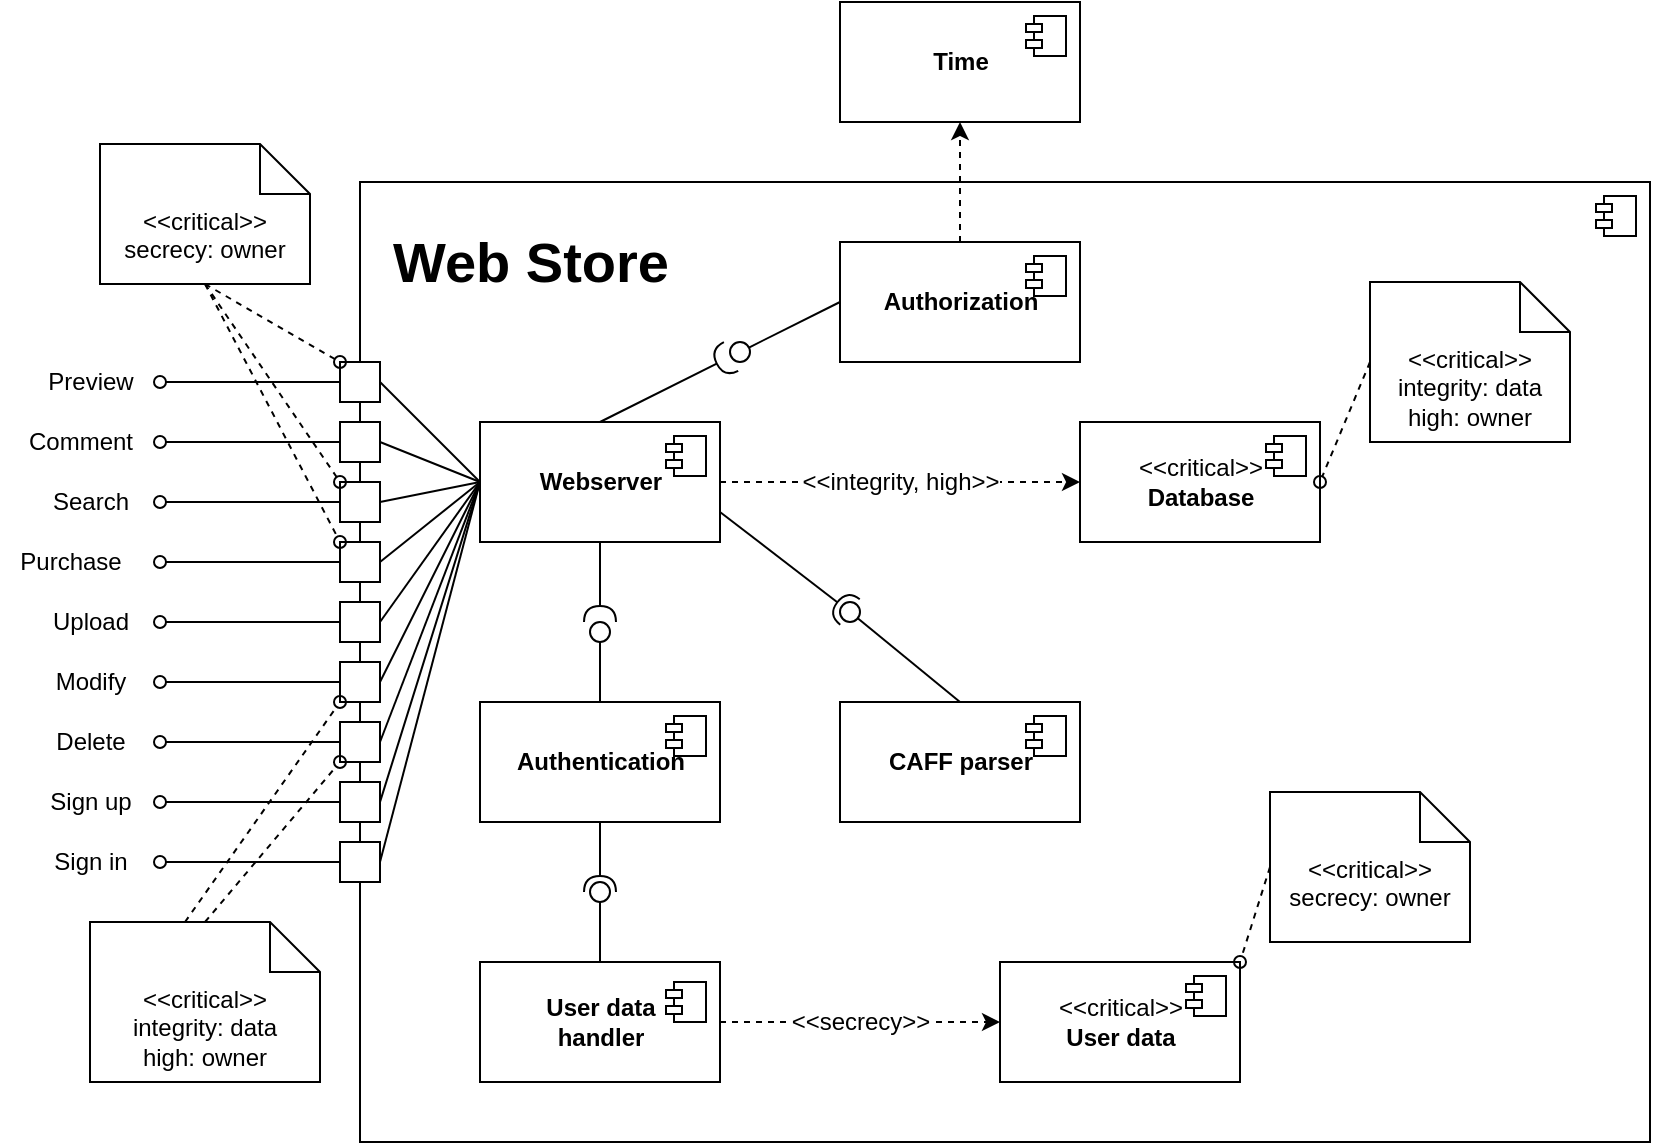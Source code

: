 <mxfile version="20.4.1" type="device"><diagram name="Page-1" id="5f0bae14-7c28-e335-631c-24af17079c00"><mxGraphModel dx="1038" dy="523" grid="1" gridSize="10" guides="1" tooltips="1" connect="1" arrows="1" fold="1" page="1" pageScale="1" pageWidth="1100" pageHeight="850" background="none" math="0" shadow="0"><root><mxCell id="0"/><mxCell id="1" parent="0"/><mxCell id="aGo4NCUJT3w1sUrsYqCd-1" value="" style="html=1;dropTarget=0;align=left;" parent="1" vertex="1"><mxGeometry x="275" y="140" width="645" height="480" as="geometry"/></mxCell><mxCell id="aGo4NCUJT3w1sUrsYqCd-2" value="" style="shape=module;jettyWidth=8;jettyHeight=4;" parent="aGo4NCUJT3w1sUrsYqCd-1" vertex="1"><mxGeometry x="1" width="20" height="20" relative="1" as="geometry"><mxPoint x="-27" y="7" as="offset"/></mxGeometry></mxCell><mxCell id="aGo4NCUJT3w1sUrsYqCd-3" value="Web Store" style="text;html=1;align=center;verticalAlign=middle;resizable=0;points=[];autosize=1;strokeColor=none;fillColor=none;fontSize=28;fontStyle=1" parent="1" vertex="1"><mxGeometry x="285" y="160" width="150" height="40" as="geometry"/></mxCell><mxCell id="aGo4NCUJT3w1sUrsYqCd-29" value="&amp;lt;&amp;lt;integrity, high&amp;gt;&amp;gt;" style="rounded=0;orthogonalLoop=1;jettySize=auto;html=1;exitX=1;exitY=0.5;exitDx=0;exitDy=0;entryX=0;entryY=0.5;entryDx=0;entryDy=0;dashed=1;fontSize=12;endArrow=classic;endFill=1;" parent="1" source="aGo4NCUJT3w1sUrsYqCd-4" target="aGo4NCUJT3w1sUrsYqCd-16" edge="1"><mxGeometry relative="1" as="geometry"/></mxCell><mxCell id="aGo4NCUJT3w1sUrsYqCd-4" value="&lt;b&gt;Webserver&lt;/b&gt;" style="html=1;dropTarget=0;fontSize=12;" parent="1" vertex="1"><mxGeometry x="335" y="260" width="120" height="60" as="geometry"/></mxCell><mxCell id="aGo4NCUJT3w1sUrsYqCd-5" value="" style="shape=module;jettyWidth=8;jettyHeight=4;fontSize=28;" parent="aGo4NCUJT3w1sUrsYqCd-4" vertex="1"><mxGeometry x="1" width="20" height="20" relative="1" as="geometry"><mxPoint x="-27" y="7" as="offset"/></mxGeometry></mxCell><mxCell id="aGo4NCUJT3w1sUrsYqCd-6" value="&lt;b&gt;Authentication&lt;/b&gt;" style="html=1;dropTarget=0;fontSize=12;" parent="1" vertex="1"><mxGeometry x="335" y="400" width="120" height="60" as="geometry"/></mxCell><mxCell id="aGo4NCUJT3w1sUrsYqCd-7" value="" style="shape=module;jettyWidth=8;jettyHeight=4;fontSize=28;" parent="aGo4NCUJT3w1sUrsYqCd-6" vertex="1"><mxGeometry x="1" width="20" height="20" relative="1" as="geometry"><mxPoint x="-27" y="7" as="offset"/></mxGeometry></mxCell><mxCell id="aGo4NCUJT3w1sUrsYqCd-30" style="edgeStyle=none;rounded=0;orthogonalLoop=1;jettySize=auto;html=1;exitX=0.5;exitY=0;exitDx=0;exitDy=0;entryX=0.5;entryY=1;entryDx=0;entryDy=0;dashed=1;fontSize=12;endArrow=classic;endFill=1;" parent="1" source="aGo4NCUJT3w1sUrsYqCd-8" target="aGo4NCUJT3w1sUrsYqCd-18" edge="1"><mxGeometry relative="1" as="geometry"/></mxCell><mxCell id="aGo4NCUJT3w1sUrsYqCd-8" value="&lt;b&gt;Authorization&lt;/b&gt;" style="html=1;dropTarget=0;fontSize=12;" parent="1" vertex="1"><mxGeometry x="515" y="170" width="120" height="60" as="geometry"/></mxCell><mxCell id="aGo4NCUJT3w1sUrsYqCd-9" value="" style="shape=module;jettyWidth=8;jettyHeight=4;fontSize=28;" parent="aGo4NCUJT3w1sUrsYqCd-8" vertex="1"><mxGeometry x="1" width="20" height="20" relative="1" as="geometry"><mxPoint x="-27" y="7" as="offset"/></mxGeometry></mxCell><mxCell id="aGo4NCUJT3w1sUrsYqCd-10" value="&lt;b&gt;CAFF parser&lt;/b&gt;" style="html=1;dropTarget=0;fontSize=12;" parent="1" vertex="1"><mxGeometry x="515" y="400" width="120" height="60" as="geometry"/></mxCell><mxCell id="aGo4NCUJT3w1sUrsYqCd-11" value="" style="shape=module;jettyWidth=8;jettyHeight=4;fontSize=28;" parent="aGo4NCUJT3w1sUrsYqCd-10" vertex="1"><mxGeometry x="1" width="20" height="20" relative="1" as="geometry"><mxPoint x="-27" y="7" as="offset"/></mxGeometry></mxCell><mxCell id="aGo4NCUJT3w1sUrsYqCd-28" value="&amp;lt;&amp;lt;secrecy&amp;gt;&amp;gt;" style="edgeStyle=none;rounded=0;orthogonalLoop=1;jettySize=auto;html=1;exitX=1;exitY=0.5;exitDx=0;exitDy=0;entryX=0;entryY=0.5;entryDx=0;entryDy=0;fontSize=12;endArrow=classic;endFill=1;dashed=1;" parent="1" source="aGo4NCUJT3w1sUrsYqCd-12" target="aGo4NCUJT3w1sUrsYqCd-14" edge="1"><mxGeometry relative="1" as="geometry"/></mxCell><mxCell id="aGo4NCUJT3w1sUrsYqCd-12" value="&lt;div&gt;&lt;b&gt;User data &lt;br&gt;&lt;/b&gt;&lt;/div&gt;&lt;div&gt;&lt;b&gt;handler&lt;/b&gt;&lt;/div&gt;" style="html=1;dropTarget=0;fontSize=12;" parent="1" vertex="1"><mxGeometry x="335" y="530" width="120" height="60" as="geometry"/></mxCell><mxCell id="aGo4NCUJT3w1sUrsYqCd-13" value="" style="shape=module;jettyWidth=8;jettyHeight=4;fontSize=28;" parent="aGo4NCUJT3w1sUrsYqCd-12" vertex="1"><mxGeometry x="1" width="20" height="20" relative="1" as="geometry"><mxPoint x="-27" y="10" as="offset"/></mxGeometry></mxCell><mxCell id="aGo4NCUJT3w1sUrsYqCd-14" value="&lt;div&gt;&amp;lt;&amp;lt;critical&amp;gt;&amp;gt;&lt;br&gt;&lt;/div&gt;&lt;div&gt;&lt;b&gt;User data&lt;/b&gt;&lt;/div&gt;" style="html=1;dropTarget=0;fontSize=12;" parent="1" vertex="1"><mxGeometry x="595" y="530" width="120" height="60" as="geometry"/></mxCell><mxCell id="aGo4NCUJT3w1sUrsYqCd-15" value="" style="shape=module;jettyWidth=8;jettyHeight=4;fontSize=28;" parent="aGo4NCUJT3w1sUrsYqCd-14" vertex="1"><mxGeometry x="1" width="20" height="20" relative="1" as="geometry"><mxPoint x="-27" y="7" as="offset"/></mxGeometry></mxCell><mxCell id="aGo4NCUJT3w1sUrsYqCd-16" value="&lt;div&gt;&amp;lt;&amp;lt;critical&amp;gt;&amp;gt;&lt;/div&gt;&lt;div&gt;&lt;b&gt;Database&lt;/b&gt;&lt;/div&gt;" style="html=1;dropTarget=0;fontSize=12;" parent="1" vertex="1"><mxGeometry x="635" y="260" width="120" height="60" as="geometry"/></mxCell><mxCell id="aGo4NCUJT3w1sUrsYqCd-17" value="" style="shape=module;jettyWidth=8;jettyHeight=4;fontSize=28;" parent="aGo4NCUJT3w1sUrsYqCd-16" vertex="1"><mxGeometry x="1" width="20" height="20" relative="1" as="geometry"><mxPoint x="-27" y="7" as="offset"/></mxGeometry></mxCell><mxCell id="aGo4NCUJT3w1sUrsYqCd-18" value="&lt;b&gt;Time&lt;/b&gt;" style="html=1;dropTarget=0;fontSize=12;" parent="1" vertex="1"><mxGeometry x="515" y="50" width="120" height="60" as="geometry"/></mxCell><mxCell id="aGo4NCUJT3w1sUrsYqCd-19" value="" style="shape=module;jettyWidth=8;jettyHeight=4;fontSize=28;" parent="aGo4NCUJT3w1sUrsYqCd-18" vertex="1"><mxGeometry x="1" width="20" height="20" relative="1" as="geometry"><mxPoint x="-27" y="7" as="offset"/></mxGeometry></mxCell><mxCell id="aGo4NCUJT3w1sUrsYqCd-50" style="edgeStyle=none;rounded=0;orthogonalLoop=1;jettySize=auto;html=1;exitX=0;exitY=0.5;exitDx=0;exitDy=0;fontSize=12;endArrow=oval;endFill=0;" parent="1" source="aGo4NCUJT3w1sUrsYqCd-32" edge="1"><mxGeometry relative="1" as="geometry"><mxPoint x="175" y="240" as="targetPoint"/></mxGeometry></mxCell><mxCell id="WWYAJ6FwOgmLUVMml6wC-14" style="rounded=0;orthogonalLoop=1;jettySize=auto;html=1;exitX=1;exitY=0.5;exitDx=0;exitDy=0;entryX=0;entryY=0.5;entryDx=0;entryDy=0;endArrow=none;endFill=0;" parent="1" source="aGo4NCUJT3w1sUrsYqCd-32" target="aGo4NCUJT3w1sUrsYqCd-4" edge="1"><mxGeometry relative="1" as="geometry"/></mxCell><mxCell id="aGo4NCUJT3w1sUrsYqCd-32" value="" style="whiteSpace=wrap;html=1;aspect=fixed;fontSize=12;" parent="1" vertex="1"><mxGeometry x="265" y="230" width="20" height="20" as="geometry"/></mxCell><mxCell id="WWYAJ6FwOgmLUVMml6wC-15" style="edgeStyle=none;rounded=0;orthogonalLoop=1;jettySize=auto;html=1;exitX=1;exitY=0.5;exitDx=0;exitDy=0;entryX=0;entryY=0.5;entryDx=0;entryDy=0;endArrow=none;endFill=0;" parent="1" source="aGo4NCUJT3w1sUrsYqCd-33" target="aGo4NCUJT3w1sUrsYqCd-4" edge="1"><mxGeometry relative="1" as="geometry"/></mxCell><mxCell id="aGo4NCUJT3w1sUrsYqCd-33" value="" style="whiteSpace=wrap;html=1;aspect=fixed;fontSize=12;" parent="1" vertex="1"><mxGeometry x="265" y="260" width="20" height="20" as="geometry"/></mxCell><mxCell id="WWYAJ6FwOgmLUVMml6wC-16" style="edgeStyle=none;rounded=0;orthogonalLoop=1;jettySize=auto;html=1;exitX=1;exitY=0.5;exitDx=0;exitDy=0;entryX=0;entryY=0.5;entryDx=0;entryDy=0;endArrow=none;endFill=0;" parent="1" source="aGo4NCUJT3w1sUrsYqCd-34" target="aGo4NCUJT3w1sUrsYqCd-4" edge="1"><mxGeometry relative="1" as="geometry"/></mxCell><mxCell id="aGo4NCUJT3w1sUrsYqCd-34" value="" style="whiteSpace=wrap;html=1;aspect=fixed;fontSize=12;" parent="1" vertex="1"><mxGeometry x="265" y="290" width="20" height="20" as="geometry"/></mxCell><mxCell id="WWYAJ6FwOgmLUVMml6wC-17" style="edgeStyle=none;rounded=0;orthogonalLoop=1;jettySize=auto;html=1;exitX=1;exitY=0.5;exitDx=0;exitDy=0;entryX=0;entryY=0.5;entryDx=0;entryDy=0;endArrow=none;endFill=0;" parent="1" source="aGo4NCUJT3w1sUrsYqCd-35" target="aGo4NCUJT3w1sUrsYqCd-4" edge="1"><mxGeometry relative="1" as="geometry"/></mxCell><mxCell id="aGo4NCUJT3w1sUrsYqCd-35" value="" style="whiteSpace=wrap;html=1;aspect=fixed;fontSize=12;" parent="1" vertex="1"><mxGeometry x="265" y="320" width="20" height="20" as="geometry"/></mxCell><mxCell id="WWYAJ6FwOgmLUVMml6wC-18" style="edgeStyle=none;rounded=0;orthogonalLoop=1;jettySize=auto;html=1;exitX=1;exitY=0.5;exitDx=0;exitDy=0;entryX=0;entryY=0.5;entryDx=0;entryDy=0;endArrow=none;endFill=0;" parent="1" source="aGo4NCUJT3w1sUrsYqCd-36" target="aGo4NCUJT3w1sUrsYqCd-4" edge="1"><mxGeometry relative="1" as="geometry"/></mxCell><mxCell id="aGo4NCUJT3w1sUrsYqCd-36" value="" style="whiteSpace=wrap;html=1;aspect=fixed;fontSize=12;" parent="1" vertex="1"><mxGeometry x="265" y="350" width="20" height="20" as="geometry"/></mxCell><mxCell id="WWYAJ6FwOgmLUVMml6wC-19" style="edgeStyle=none;rounded=0;orthogonalLoop=1;jettySize=auto;html=1;exitX=1;exitY=0.5;exitDx=0;exitDy=0;entryX=0;entryY=0.5;entryDx=0;entryDy=0;endArrow=none;endFill=0;" parent="1" source="aGo4NCUJT3w1sUrsYqCd-37" target="aGo4NCUJT3w1sUrsYqCd-4" edge="1"><mxGeometry relative="1" as="geometry"/></mxCell><mxCell id="aGo4NCUJT3w1sUrsYqCd-37" value="" style="whiteSpace=wrap;html=1;aspect=fixed;fontSize=12;" parent="1" vertex="1"><mxGeometry x="265" y="380" width="20" height="20" as="geometry"/></mxCell><mxCell id="WWYAJ6FwOgmLUVMml6wC-22" style="edgeStyle=none;rounded=0;orthogonalLoop=1;jettySize=auto;html=1;exitX=1;exitY=0.5;exitDx=0;exitDy=0;entryX=0;entryY=0.5;entryDx=0;entryDy=0;endArrow=none;endFill=0;" parent="1" source="aGo4NCUJT3w1sUrsYqCd-39" target="aGo4NCUJT3w1sUrsYqCd-4" edge="1"><mxGeometry relative="1" as="geometry"/></mxCell><mxCell id="aGo4NCUJT3w1sUrsYqCd-39" value="" style="whiteSpace=wrap;html=1;aspect=fixed;fontSize=12;" parent="1" vertex="1"><mxGeometry x="265" y="440" width="20" height="20" as="geometry"/></mxCell><mxCell id="WWYAJ6FwOgmLUVMml6wC-23" style="edgeStyle=none;rounded=0;orthogonalLoop=1;jettySize=auto;html=1;exitX=1;exitY=0.5;exitDx=0;exitDy=0;entryX=0;entryY=0.5;entryDx=0;entryDy=0;endArrow=none;endFill=0;" parent="1" source="aGo4NCUJT3w1sUrsYqCd-40" target="aGo4NCUJT3w1sUrsYqCd-4" edge="1"><mxGeometry relative="1" as="geometry"/></mxCell><mxCell id="aGo4NCUJT3w1sUrsYqCd-40" value="" style="whiteSpace=wrap;html=1;aspect=fixed;fontSize=12;" parent="1" vertex="1"><mxGeometry x="265" y="470" width="20" height="20" as="geometry"/></mxCell><mxCell id="aGo4NCUJT3w1sUrsYqCd-41" value="Preview" style="text;html=1;align=center;verticalAlign=middle;resizable=0;points=[];autosize=1;strokeColor=none;fillColor=none;fontSize=12;" parent="1" vertex="1"><mxGeometry x="110" y="230" width="60" height="20" as="geometry"/></mxCell><mxCell id="aGo4NCUJT3w1sUrsYqCd-42" value="Sign up" style="text;html=1;align=center;verticalAlign=middle;resizable=0;points=[];autosize=1;strokeColor=none;fillColor=none;fontSize=12;" parent="1" vertex="1"><mxGeometry x="115" y="440" width="50" height="20" as="geometry"/></mxCell><mxCell id="aGo4NCUJT3w1sUrsYqCd-43" value="Sign in" style="text;html=1;align=center;verticalAlign=middle;resizable=0;points=[];autosize=1;strokeColor=none;fillColor=none;fontSize=12;" parent="1" vertex="1"><mxGeometry x="115" y="470" width="50" height="20" as="geometry"/></mxCell><mxCell id="aGo4NCUJT3w1sUrsYqCd-44" value="Search" style="text;html=1;align=center;verticalAlign=middle;resizable=0;points=[];autosize=1;strokeColor=none;fillColor=none;fontSize=12;" parent="1" vertex="1"><mxGeometry x="115" y="290" width="50" height="20" as="geometry"/></mxCell><mxCell id="aGo4NCUJT3w1sUrsYqCd-45" value="Purchase" style="text;html=1;align=center;verticalAlign=middle;resizable=0;points=[];autosize=1;strokeColor=none;fillColor=none;fontSize=12;" parent="1" vertex="1"><mxGeometry x="95" y="315" width="70" height="30" as="geometry"/></mxCell><mxCell id="aGo4NCUJT3w1sUrsYqCd-46" value="Upload" style="text;html=1;align=center;verticalAlign=middle;resizable=0;points=[];autosize=1;strokeColor=none;fillColor=none;fontSize=12;" parent="1" vertex="1"><mxGeometry x="115" y="350" width="50" height="20" as="geometry"/></mxCell><mxCell id="aGo4NCUJT3w1sUrsYqCd-47" value="Modify" style="text;html=1;align=center;verticalAlign=middle;resizable=0;points=[];autosize=1;strokeColor=none;fillColor=none;fontSize=12;" parent="1" vertex="1"><mxGeometry x="115" y="380" width="50" height="20" as="geometry"/></mxCell><mxCell id="aGo4NCUJT3w1sUrsYqCd-48" value="Delete" style="text;html=1;align=center;verticalAlign=middle;resizable=0;points=[];autosize=1;strokeColor=none;fillColor=none;fontSize=12;" parent="1" vertex="1"><mxGeometry x="115" y="410" width="50" height="20" as="geometry"/></mxCell><mxCell id="aGo4NCUJT3w1sUrsYqCd-49" value="Comment" style="text;html=1;align=center;verticalAlign=middle;resizable=0;points=[];autosize=1;strokeColor=none;fillColor=none;fontSize=12;" parent="1" vertex="1"><mxGeometry x="100" y="260" width="70" height="20" as="geometry"/></mxCell><mxCell id="aGo4NCUJT3w1sUrsYqCd-51" style="edgeStyle=none;rounded=0;orthogonalLoop=1;jettySize=auto;html=1;exitX=0;exitY=0.5;exitDx=0;exitDy=0;fontSize=12;endArrow=oval;endFill=0;" parent="1" source="aGo4NCUJT3w1sUrsYqCd-33" edge="1"><mxGeometry relative="1" as="geometry"><mxPoint x="175" y="270" as="targetPoint"/><mxPoint x="265" y="289.5" as="sourcePoint"/></mxGeometry></mxCell><mxCell id="aGo4NCUJT3w1sUrsYqCd-52" style="edgeStyle=none;rounded=0;orthogonalLoop=1;jettySize=auto;html=1;exitX=0;exitY=0.5;exitDx=0;exitDy=0;fontSize=12;endArrow=oval;endFill=0;" parent="1" source="aGo4NCUJT3w1sUrsYqCd-34" edge="1"><mxGeometry relative="1" as="geometry"><mxPoint x="175" y="300" as="targetPoint"/><mxPoint x="265" y="329.5" as="sourcePoint"/></mxGeometry></mxCell><mxCell id="aGo4NCUJT3w1sUrsYqCd-53" style="edgeStyle=none;rounded=0;orthogonalLoop=1;jettySize=auto;html=1;exitX=0;exitY=0.5;exitDx=0;exitDy=0;fontSize=12;endArrow=oval;endFill=0;" parent="1" source="aGo4NCUJT3w1sUrsYqCd-35" edge="1"><mxGeometry relative="1" as="geometry"><mxPoint x="175" y="330" as="targetPoint"/><mxPoint x="265" y="369.5" as="sourcePoint"/></mxGeometry></mxCell><mxCell id="aGo4NCUJT3w1sUrsYqCd-54" style="edgeStyle=none;rounded=0;orthogonalLoop=1;jettySize=auto;html=1;exitX=0;exitY=0.5;exitDx=0;exitDy=0;fontSize=12;endArrow=oval;endFill=0;" parent="1" source="aGo4NCUJT3w1sUrsYqCd-36" edge="1"><mxGeometry relative="1" as="geometry"><mxPoint x="175" y="360" as="targetPoint"/><mxPoint x="265" y="410" as="sourcePoint"/></mxGeometry></mxCell><mxCell id="aGo4NCUJT3w1sUrsYqCd-55" style="edgeStyle=none;rounded=0;orthogonalLoop=1;jettySize=auto;html=1;exitX=0;exitY=0.5;exitDx=0;exitDy=0;fontSize=12;endArrow=oval;endFill=0;" parent="1" source="aGo4NCUJT3w1sUrsYqCd-37" edge="1"><mxGeometry relative="1" as="geometry"><mxPoint x="175" y="390" as="targetPoint"/><mxPoint x="265" y="449.5" as="sourcePoint"/></mxGeometry></mxCell><mxCell id="aGo4NCUJT3w1sUrsYqCd-56" style="edgeStyle=none;rounded=0;orthogonalLoop=1;jettySize=auto;html=1;fontSize=12;endArrow=oval;endFill=0;exitX=0;exitY=0.5;exitDx=0;exitDy=0;" parent="1" source="WWYAJ6FwOgmLUVMml6wC-20" edge="1"><mxGeometry relative="1" as="geometry"><mxPoint x="175" y="420" as="targetPoint"/><mxPoint x="240" y="420" as="sourcePoint"/></mxGeometry></mxCell><mxCell id="aGo4NCUJT3w1sUrsYqCd-57" style="edgeStyle=none;rounded=0;orthogonalLoop=1;jettySize=auto;html=1;exitX=0;exitY=0.5;exitDx=0;exitDy=0;fontSize=12;endArrow=oval;endFill=0;" parent="1" source="aGo4NCUJT3w1sUrsYqCd-39" edge="1"><mxGeometry relative="1" as="geometry"><mxPoint x="175" y="450" as="targetPoint"/><mxPoint x="265" y="549.5" as="sourcePoint"/></mxGeometry></mxCell><mxCell id="aGo4NCUJT3w1sUrsYqCd-58" style="edgeStyle=none;rounded=0;orthogonalLoop=1;jettySize=auto;html=1;exitX=0;exitY=0.5;exitDx=0;exitDy=0;fontSize=12;endArrow=oval;endFill=0;" parent="1" source="aGo4NCUJT3w1sUrsYqCd-40" edge="1"><mxGeometry relative="1" as="geometry"><mxPoint x="175" y="480" as="targetPoint"/><mxPoint x="265" y="599.5" as="sourcePoint"/></mxGeometry></mxCell><mxCell id="aGo4NCUJT3w1sUrsYqCd-61" style="edgeStyle=none;rounded=0;orthogonalLoop=1;jettySize=auto;html=1;exitX=0;exitY=0;exitDx=47.5;exitDy=0;exitPerimeter=0;entryX=0;entryY=1;entryDx=0;entryDy=0;fontSize=12;endArrow=oval;endFill=0;dashed=1;" parent="1" source="aGo4NCUJT3w1sUrsYqCd-60" target="aGo4NCUJT3w1sUrsYqCd-37" edge="1"><mxGeometry relative="1" as="geometry"/></mxCell><mxCell id="aGo4NCUJT3w1sUrsYqCd-60" value="&lt;div&gt;&amp;lt;&amp;lt;critical&amp;gt;&amp;gt;&lt;/div&gt;&lt;div&gt;integrity: data&lt;/div&gt;&lt;div&gt;high: owner&lt;br&gt;&lt;/div&gt;" style="shape=note2;boundedLbl=1;whiteSpace=wrap;html=1;size=25;verticalAlign=top;align=center;fontSize=12;" parent="1" vertex="1"><mxGeometry x="140" y="510" width="115" height="80" as="geometry"/></mxCell><mxCell id="aGo4NCUJT3w1sUrsYqCd-64" style="edgeStyle=none;rounded=0;orthogonalLoop=1;jettySize=auto;html=1;exitX=0.5;exitY=1;exitDx=0;exitDy=0;exitPerimeter=0;entryX=0;entryY=0;entryDx=0;entryDy=0;dashed=1;fontSize=12;endArrow=oval;endFill=0;" parent="1" source="aGo4NCUJT3w1sUrsYqCd-63" target="aGo4NCUJT3w1sUrsYqCd-32" edge="1"><mxGeometry relative="1" as="geometry"/></mxCell><mxCell id="aGo4NCUJT3w1sUrsYqCd-65" style="edgeStyle=none;rounded=0;orthogonalLoop=1;jettySize=auto;html=1;exitX=0.5;exitY=1;exitDx=0;exitDy=0;exitPerimeter=0;entryX=0;entryY=0;entryDx=0;entryDy=0;dashed=1;fontSize=12;endArrow=oval;endFill=0;" parent="1" source="aGo4NCUJT3w1sUrsYqCd-63" target="aGo4NCUJT3w1sUrsYqCd-34" edge="1"><mxGeometry relative="1" as="geometry"/></mxCell><mxCell id="aGo4NCUJT3w1sUrsYqCd-66" style="edgeStyle=none;rounded=0;orthogonalLoop=1;jettySize=auto;html=1;exitX=0.5;exitY=1;exitDx=0;exitDy=0;exitPerimeter=0;entryX=0;entryY=0;entryDx=0;entryDy=0;dashed=1;fontSize=12;endArrow=oval;endFill=0;" parent="1" source="aGo4NCUJT3w1sUrsYqCd-63" target="aGo4NCUJT3w1sUrsYqCd-35" edge="1"><mxGeometry relative="1" as="geometry"/></mxCell><mxCell id="aGo4NCUJT3w1sUrsYqCd-63" value="&lt;div&gt;&amp;lt;&amp;lt;critical&amp;gt;&amp;gt;&lt;/div&gt;&lt;div&gt;secrecy: owner&lt;br&gt;&lt;/div&gt;" style="shape=note2;boundedLbl=1;whiteSpace=wrap;html=1;size=25;verticalAlign=top;align=center;fontSize=12;" parent="1" vertex="1"><mxGeometry x="145" y="121" width="105" height="70" as="geometry"/></mxCell><mxCell id="aGo4NCUJT3w1sUrsYqCd-68" style="edgeStyle=none;rounded=0;orthogonalLoop=1;jettySize=auto;html=1;exitX=0;exitY=0.5;exitDx=0;exitDy=0;exitPerimeter=0;entryX=1;entryY=0;entryDx=0;entryDy=0;dashed=1;fontSize=12;endArrow=oval;endFill=0;" parent="1" source="aGo4NCUJT3w1sUrsYqCd-67" target="aGo4NCUJT3w1sUrsYqCd-14" edge="1"><mxGeometry relative="1" as="geometry"/></mxCell><mxCell id="aGo4NCUJT3w1sUrsYqCd-67" value="&lt;div&gt;&amp;lt;&amp;lt;critical&amp;gt;&amp;gt;&lt;/div&gt;&lt;div&gt;secrecy: owner&lt;br&gt;&lt;/div&gt;" style="shape=note2;boundedLbl=1;whiteSpace=wrap;html=1;size=25;verticalAlign=top;align=center;fontSize=12;" parent="1" vertex="1"><mxGeometry x="730" y="445" width="100" height="75" as="geometry"/></mxCell><mxCell id="aGo4NCUJT3w1sUrsYqCd-70" style="edgeStyle=none;rounded=0;orthogonalLoop=1;jettySize=auto;html=1;exitX=0;exitY=0.5;exitDx=0;exitDy=0;exitPerimeter=0;entryX=1;entryY=0.5;entryDx=0;entryDy=0;dashed=1;fontSize=12;endArrow=oval;endFill=0;" parent="1" source="aGo4NCUJT3w1sUrsYqCd-69" target="aGo4NCUJT3w1sUrsYqCd-16" edge="1"><mxGeometry relative="1" as="geometry"/></mxCell><mxCell id="aGo4NCUJT3w1sUrsYqCd-69" value="&lt;div&gt;&amp;lt;&amp;lt;critical&amp;gt;&amp;gt;&lt;/div&gt;&lt;div&gt;integrity: data&lt;/div&gt;&lt;div&gt;high: owner&lt;br&gt;&lt;/div&gt;" style="shape=note2;boundedLbl=1;whiteSpace=wrap;html=1;size=25;verticalAlign=top;align=center;fontSize=12;" parent="1" vertex="1"><mxGeometry x="780" y="190" width="100" height="80" as="geometry"/></mxCell><mxCell id="WWYAJ6FwOgmLUVMml6wC-1" value="" style="rounded=0;orthogonalLoop=1;jettySize=auto;html=1;endArrow=none;endFill=0;sketch=0;sourcePerimeterSpacing=0;targetPerimeterSpacing=0;exitX=0;exitY=0.5;exitDx=0;exitDy=0;" parent="1" source="aGo4NCUJT3w1sUrsYqCd-8" target="WWYAJ6FwOgmLUVMml6wC-3" edge="1"><mxGeometry relative="1" as="geometry"><mxPoint x="400" y="207.5" as="sourcePoint"/></mxGeometry></mxCell><mxCell id="WWYAJ6FwOgmLUVMml6wC-2" value="" style="rounded=0;orthogonalLoop=1;jettySize=auto;html=1;endArrow=halfCircle;endFill=0;endSize=6;strokeWidth=1;sketch=0;exitX=0.5;exitY=0;exitDx=0;exitDy=0;" parent="1" source="aGo4NCUJT3w1sUrsYqCd-4" target="WWYAJ6FwOgmLUVMml6wC-3" edge="1"><mxGeometry relative="1" as="geometry"><mxPoint x="490" y="162.5" as="sourcePoint"/><mxPoint x="485" y="232.5" as="targetPoint"/></mxGeometry></mxCell><mxCell id="WWYAJ6FwOgmLUVMml6wC-3" value="" style="ellipse;whiteSpace=wrap;html=1;align=center;aspect=fixed;resizable=0;points=[];outlineConnect=0;sketch=0;" parent="1" vertex="1"><mxGeometry x="460" y="220" width="10" height="10" as="geometry"/></mxCell><mxCell id="WWYAJ6FwOgmLUVMml6wC-4" value="" style="rounded=0;orthogonalLoop=1;jettySize=auto;html=1;endArrow=none;endFill=0;sketch=0;sourcePerimeterSpacing=0;targetPerimeterSpacing=0;exitX=0.5;exitY=0;exitDx=0;exitDy=0;" parent="1" source="aGo4NCUJT3w1sUrsYqCd-6" target="WWYAJ6FwOgmLUVMml6wC-6" edge="1"><mxGeometry relative="1" as="geometry"><mxPoint x="490" y="335" as="sourcePoint"/></mxGeometry></mxCell><mxCell id="WWYAJ6FwOgmLUVMml6wC-5" value="" style="rounded=0;orthogonalLoop=1;jettySize=auto;html=1;endArrow=halfCircle;endFill=0;endSize=6;strokeWidth=1;sketch=0;exitX=0.5;exitY=1;exitDx=0;exitDy=0;" parent="1" source="aGo4NCUJT3w1sUrsYqCd-4" target="WWYAJ6FwOgmLUVMml6wC-6" edge="1"><mxGeometry relative="1" as="geometry"><mxPoint x="530" y="335" as="sourcePoint"/><mxPoint x="510" y="335" as="targetPoint"/></mxGeometry></mxCell><mxCell id="WWYAJ6FwOgmLUVMml6wC-6" value="" style="ellipse;whiteSpace=wrap;html=1;align=center;aspect=fixed;resizable=0;points=[];outlineConnect=0;sketch=0;" parent="1" vertex="1"><mxGeometry x="390" y="360" width="10" height="10" as="geometry"/></mxCell><mxCell id="WWYAJ6FwOgmLUVMml6wC-7" value="" style="rounded=0;orthogonalLoop=1;jettySize=auto;html=1;endArrow=none;endFill=0;sketch=0;sourcePerimeterSpacing=0;targetPerimeterSpacing=0;exitX=0.5;exitY=0;exitDx=0;exitDy=0;" parent="1" source="aGo4NCUJT3w1sUrsYqCd-10" target="WWYAJ6FwOgmLUVMml6wC-9" edge="1"><mxGeometry relative="1" as="geometry"><mxPoint x="490" y="365" as="sourcePoint"/></mxGeometry></mxCell><mxCell id="WWYAJ6FwOgmLUVMml6wC-8" value="" style="rounded=0;orthogonalLoop=1;jettySize=auto;html=1;endArrow=halfCircle;endFill=0;entryX=0.5;entryY=0.5;endSize=6;strokeWidth=1;sketch=0;exitX=1;exitY=0.75;exitDx=0;exitDy=0;" parent="1" source="aGo4NCUJT3w1sUrsYqCd-4" target="WWYAJ6FwOgmLUVMml6wC-9" edge="1"><mxGeometry relative="1" as="geometry"><mxPoint x="530" y="365" as="sourcePoint"/></mxGeometry></mxCell><mxCell id="WWYAJ6FwOgmLUVMml6wC-9" value="" style="ellipse;whiteSpace=wrap;html=1;align=center;aspect=fixed;resizable=0;points=[];outlineConnect=0;sketch=0;" parent="1" vertex="1"><mxGeometry x="515" y="350" width="10" height="10" as="geometry"/></mxCell><mxCell id="WWYAJ6FwOgmLUVMml6wC-10" value="" style="rounded=0;orthogonalLoop=1;jettySize=auto;html=1;endArrow=none;endFill=0;sketch=0;sourcePerimeterSpacing=0;targetPerimeterSpacing=0;exitX=0.5;exitY=0;exitDx=0;exitDy=0;" parent="1" source="aGo4NCUJT3w1sUrsYqCd-12" target="WWYAJ6FwOgmLUVMml6wC-12" edge="1"><mxGeometry relative="1" as="geometry"><mxPoint x="490" y="505" as="sourcePoint"/></mxGeometry></mxCell><mxCell id="WWYAJ6FwOgmLUVMml6wC-11" value="" style="rounded=0;orthogonalLoop=1;jettySize=auto;html=1;endArrow=halfCircle;endFill=0;entryX=0.5;entryY=0.5;endSize=6;strokeWidth=1;sketch=0;exitX=0.5;exitY=1;exitDx=0;exitDy=0;" parent="1" source="aGo4NCUJT3w1sUrsYqCd-6" target="WWYAJ6FwOgmLUVMml6wC-12" edge="1"><mxGeometry relative="1" as="geometry"><mxPoint x="530" y="505" as="sourcePoint"/></mxGeometry></mxCell><mxCell id="WWYAJ6FwOgmLUVMml6wC-12" value="" style="ellipse;whiteSpace=wrap;html=1;align=center;aspect=fixed;resizable=0;points=[];outlineConnect=0;sketch=0;" parent="1" vertex="1"><mxGeometry x="390" y="490" width="10" height="10" as="geometry"/></mxCell><mxCell id="WWYAJ6FwOgmLUVMml6wC-21" style="edgeStyle=none;rounded=0;orthogonalLoop=1;jettySize=auto;html=1;exitX=1;exitY=0.5;exitDx=0;exitDy=0;entryX=0;entryY=0.5;entryDx=0;entryDy=0;endArrow=none;endFill=0;" parent="1" source="WWYAJ6FwOgmLUVMml6wC-20" target="aGo4NCUJT3w1sUrsYqCd-4" edge="1"><mxGeometry relative="1" as="geometry"/></mxCell><mxCell id="WWYAJ6FwOgmLUVMml6wC-20" value="" style="whiteSpace=wrap;html=1;aspect=fixed;fontSize=12;" parent="1" vertex="1"><mxGeometry x="265" y="410" width="20" height="20" as="geometry"/></mxCell><mxCell id="aGo4NCUJT3w1sUrsYqCd-62" style="edgeStyle=none;rounded=0;orthogonalLoop=1;jettySize=auto;html=1;exitX=0.5;exitY=0;exitDx=0;exitDy=0;exitPerimeter=0;dashed=1;fontSize=12;endArrow=oval;endFill=0;entryX=0;entryY=1;entryDx=0;entryDy=0;" parent="1" source="aGo4NCUJT3w1sUrsYqCd-60" target="WWYAJ6FwOgmLUVMml6wC-20" edge="1"><mxGeometry relative="1" as="geometry"><mxPoint x="260" y="450" as="targetPoint"/></mxGeometry></mxCell></root></mxGraphModel></diagram></mxfile>